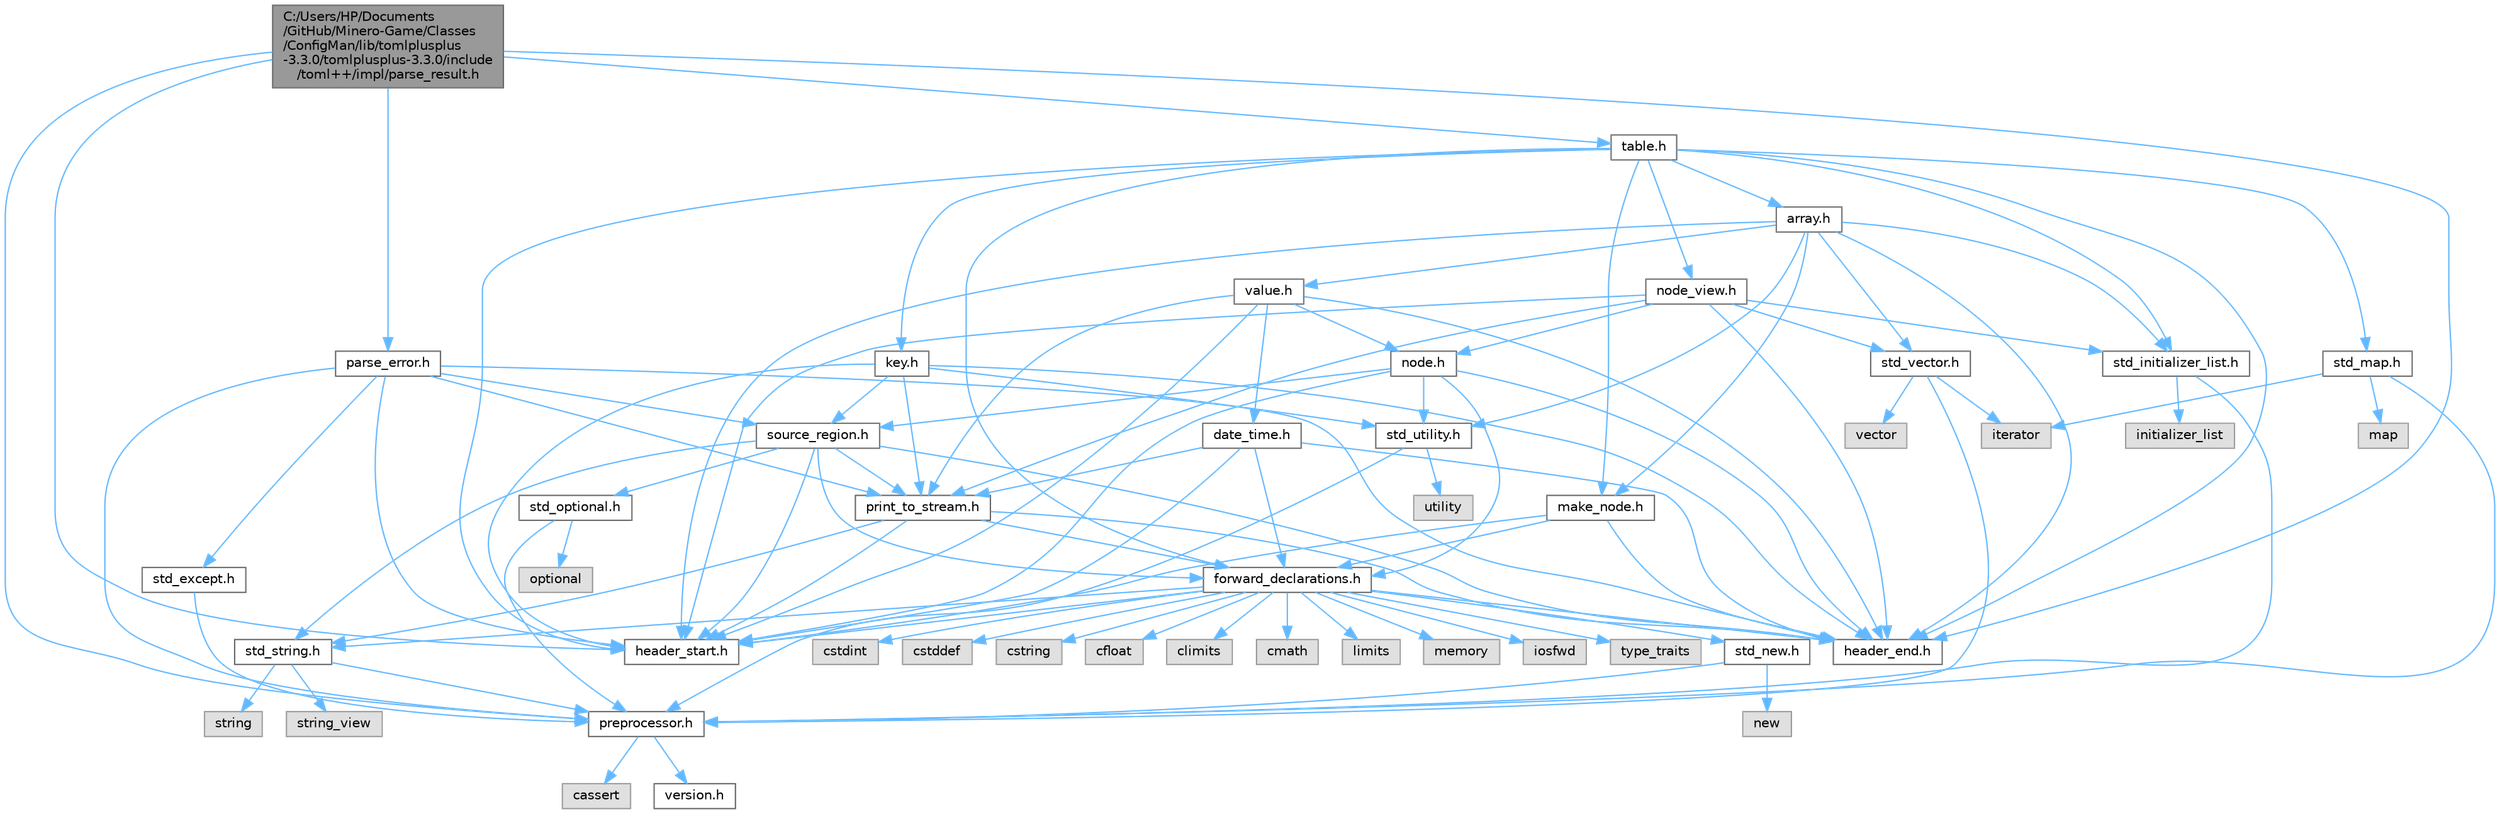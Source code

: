 digraph "C:/Users/HP/Documents/GitHub/Minero-Game/Classes/ConfigMan/lib/tomlplusplus-3.3.0/tomlplusplus-3.3.0/include/toml++/impl/parse_result.h"
{
 // LATEX_PDF_SIZE
  bgcolor="transparent";
  edge [fontname=Helvetica,fontsize=10,labelfontname=Helvetica,labelfontsize=10];
  node [fontname=Helvetica,fontsize=10,shape=box,height=0.2,width=0.4];
  Node1 [id="Node000001",label="C:/Users/HP/Documents\l/GitHub/Minero-Game/Classes\l/ConfigMan/lib/tomlplusplus\l-3.3.0/tomlplusplus-3.3.0/include\l/toml++/impl/parse_result.h",height=0.2,width=0.4,color="gray40", fillcolor="grey60", style="filled", fontcolor="black",tooltip=" "];
  Node1 -> Node2 [id="edge199_Node000001_Node000002",color="steelblue1",style="solid",tooltip=" "];
  Node2 [id="Node000002",label="preprocessor.h",height=0.2,width=0.4,color="grey40", fillcolor="white", style="filled",URL="$preprocessor_8h.html",tooltip=" "];
  Node2 -> Node3 [id="edge200_Node000002_Node000003",color="steelblue1",style="solid",tooltip=" "];
  Node3 [id="Node000003",label="cassert",height=0.2,width=0.4,color="grey60", fillcolor="#E0E0E0", style="filled",tooltip=" "];
  Node2 -> Node4 [id="edge201_Node000002_Node000004",color="steelblue1",style="solid",tooltip=" "];
  Node4 [id="Node000004",label="version.h",height=0.2,width=0.4,color="grey40", fillcolor="white", style="filled",URL="$version_8h.html",tooltip=" "];
  Node1 -> Node5 [id="edge202_Node000001_Node000005",color="steelblue1",style="solid",tooltip=" "];
  Node5 [id="Node000005",label="table.h",height=0.2,width=0.4,color="grey40", fillcolor="white", style="filled",URL="$table_8h.html",tooltip=" "];
  Node5 -> Node6 [id="edge203_Node000005_Node000006",color="steelblue1",style="solid",tooltip=" "];
  Node6 [id="Node000006",label="forward_declarations.h",height=0.2,width=0.4,color="grey40", fillcolor="white", style="filled",URL="$forward__declarations_8h.html",tooltip=" "];
  Node6 -> Node7 [id="edge204_Node000006_Node000007",color="steelblue1",style="solid",tooltip=" "];
  Node7 [id="Node000007",label="std_string.h",height=0.2,width=0.4,color="grey40", fillcolor="white", style="filled",URL="$std__string_8h.html",tooltip=" "];
  Node7 -> Node2 [id="edge205_Node000007_Node000002",color="steelblue1",style="solid",tooltip=" "];
  Node7 -> Node8 [id="edge206_Node000007_Node000008",color="steelblue1",style="solid",tooltip=" "];
  Node8 [id="Node000008",label="string_view",height=0.2,width=0.4,color="grey60", fillcolor="#E0E0E0", style="filled",tooltip=" "];
  Node7 -> Node9 [id="edge207_Node000007_Node000009",color="steelblue1",style="solid",tooltip=" "];
  Node9 [id="Node000009",label="string",height=0.2,width=0.4,color="grey60", fillcolor="#E0E0E0", style="filled",tooltip=" "];
  Node6 -> Node10 [id="edge208_Node000006_Node000010",color="steelblue1",style="solid",tooltip=" "];
  Node10 [id="Node000010",label="std_new.h",height=0.2,width=0.4,color="grey40", fillcolor="white", style="filled",URL="$std__new_8h.html",tooltip=" "];
  Node10 -> Node2 [id="edge209_Node000010_Node000002",color="steelblue1",style="solid",tooltip=" "];
  Node10 -> Node11 [id="edge210_Node000010_Node000011",color="steelblue1",style="solid",tooltip=" "];
  Node11 [id="Node000011",label="new",height=0.2,width=0.4,color="grey60", fillcolor="#E0E0E0", style="filled",tooltip=" "];
  Node6 -> Node12 [id="edge211_Node000006_Node000012",color="steelblue1",style="solid",tooltip=" "];
  Node12 [id="Node000012",label="cstdint",height=0.2,width=0.4,color="grey60", fillcolor="#E0E0E0", style="filled",tooltip=" "];
  Node6 -> Node13 [id="edge212_Node000006_Node000013",color="steelblue1",style="solid",tooltip=" "];
  Node13 [id="Node000013",label="cstddef",height=0.2,width=0.4,color="grey60", fillcolor="#E0E0E0", style="filled",tooltip=" "];
  Node6 -> Node14 [id="edge213_Node000006_Node000014",color="steelblue1",style="solid",tooltip=" "];
  Node14 [id="Node000014",label="cstring",height=0.2,width=0.4,color="grey60", fillcolor="#E0E0E0", style="filled",tooltip=" "];
  Node6 -> Node15 [id="edge214_Node000006_Node000015",color="steelblue1",style="solid",tooltip=" "];
  Node15 [id="Node000015",label="cfloat",height=0.2,width=0.4,color="grey60", fillcolor="#E0E0E0", style="filled",tooltip=" "];
  Node6 -> Node16 [id="edge215_Node000006_Node000016",color="steelblue1",style="solid",tooltip=" "];
  Node16 [id="Node000016",label="climits",height=0.2,width=0.4,color="grey60", fillcolor="#E0E0E0", style="filled",tooltip=" "];
  Node6 -> Node17 [id="edge216_Node000006_Node000017",color="steelblue1",style="solid",tooltip=" "];
  Node17 [id="Node000017",label="cmath",height=0.2,width=0.4,color="grey60", fillcolor="#E0E0E0", style="filled",tooltip=" "];
  Node6 -> Node18 [id="edge217_Node000006_Node000018",color="steelblue1",style="solid",tooltip=" "];
  Node18 [id="Node000018",label="limits",height=0.2,width=0.4,color="grey60", fillcolor="#E0E0E0", style="filled",tooltip=" "];
  Node6 -> Node19 [id="edge218_Node000006_Node000019",color="steelblue1",style="solid",tooltip=" "];
  Node19 [id="Node000019",label="memory",height=0.2,width=0.4,color="grey60", fillcolor="#E0E0E0", style="filled",tooltip=" "];
  Node6 -> Node20 [id="edge219_Node000006_Node000020",color="steelblue1",style="solid",tooltip=" "];
  Node20 [id="Node000020",label="iosfwd",height=0.2,width=0.4,color="grey60", fillcolor="#E0E0E0", style="filled",tooltip=" "];
  Node6 -> Node21 [id="edge220_Node000006_Node000021",color="steelblue1",style="solid",tooltip=" "];
  Node21 [id="Node000021",label="type_traits",height=0.2,width=0.4,color="grey60", fillcolor="#E0E0E0", style="filled",tooltip=" "];
  Node6 -> Node22 [id="edge221_Node000006_Node000022",color="steelblue1",style="solid",tooltip=" "];
  Node22 [id="Node000022",label="header_start.h",height=0.2,width=0.4,color="grey40", fillcolor="white", style="filled",URL="$header__start_8h.html",tooltip=" "];
  Node6 -> Node23 [id="edge222_Node000006_Node000023",color="steelblue1",style="solid",tooltip=" "];
  Node23 [id="Node000023",label="header_end.h",height=0.2,width=0.4,color="grey40", fillcolor="white", style="filled",URL="$header__end_8h.html",tooltip=" "];
  Node5 -> Node24 [id="edge223_Node000005_Node000024",color="steelblue1",style="solid",tooltip=" "];
  Node24 [id="Node000024",label="std_map.h",height=0.2,width=0.4,color="grey40", fillcolor="white", style="filled",URL="$std__map_8h.html",tooltip=" "];
  Node24 -> Node2 [id="edge224_Node000024_Node000002",color="steelblue1",style="solid",tooltip=" "];
  Node24 -> Node25 [id="edge225_Node000024_Node000025",color="steelblue1",style="solid",tooltip=" "];
  Node25 [id="Node000025",label="map",height=0.2,width=0.4,color="grey60", fillcolor="#E0E0E0", style="filled",tooltip=" "];
  Node24 -> Node26 [id="edge226_Node000024_Node000026",color="steelblue1",style="solid",tooltip=" "];
  Node26 [id="Node000026",label="iterator",height=0.2,width=0.4,color="grey60", fillcolor="#E0E0E0", style="filled",tooltip=" "];
  Node5 -> Node27 [id="edge227_Node000005_Node000027",color="steelblue1",style="solid",tooltip=" "];
  Node27 [id="Node000027",label="std_initializer_list.h",height=0.2,width=0.4,color="grey40", fillcolor="white", style="filled",URL="$std__initializer__list_8h.html",tooltip=" "];
  Node27 -> Node2 [id="edge228_Node000027_Node000002",color="steelblue1",style="solid",tooltip=" "];
  Node27 -> Node28 [id="edge229_Node000027_Node000028",color="steelblue1",style="solid",tooltip=" "];
  Node28 [id="Node000028",label="initializer_list",height=0.2,width=0.4,color="grey60", fillcolor="#E0E0E0", style="filled",tooltip=" "];
  Node5 -> Node29 [id="edge230_Node000005_Node000029",color="steelblue1",style="solid",tooltip=" "];
  Node29 [id="Node000029",label="array.h",height=0.2,width=0.4,color="grey40", fillcolor="white", style="filled",URL="$array_8h.html",tooltip=" "];
  Node29 -> Node30 [id="edge231_Node000029_Node000030",color="steelblue1",style="solid",tooltip=" "];
  Node30 [id="Node000030",label="std_utility.h",height=0.2,width=0.4,color="grey40", fillcolor="white", style="filled",URL="$std__utility_8h.html",tooltip=" "];
  Node30 -> Node2 [id="edge232_Node000030_Node000002",color="steelblue1",style="solid",tooltip=" "];
  Node30 -> Node31 [id="edge233_Node000030_Node000031",color="steelblue1",style="solid",tooltip=" "];
  Node31 [id="Node000031",label="utility",height=0.2,width=0.4,color="grey60", fillcolor="#E0E0E0", style="filled",tooltip=" "];
  Node29 -> Node32 [id="edge234_Node000029_Node000032",color="steelblue1",style="solid",tooltip=" "];
  Node32 [id="Node000032",label="std_vector.h",height=0.2,width=0.4,color="grey40", fillcolor="white", style="filled",URL="$std__vector_8h.html",tooltip=" "];
  Node32 -> Node2 [id="edge235_Node000032_Node000002",color="steelblue1",style="solid",tooltip=" "];
  Node32 -> Node33 [id="edge236_Node000032_Node000033",color="steelblue1",style="solid",tooltip=" "];
  Node33 [id="Node000033",label="vector",height=0.2,width=0.4,color="grey60", fillcolor="#E0E0E0", style="filled",tooltip=" "];
  Node32 -> Node26 [id="edge237_Node000032_Node000026",color="steelblue1",style="solid",tooltip=" "];
  Node29 -> Node27 [id="edge238_Node000029_Node000027",color="steelblue1",style="solid",tooltip=" "];
  Node29 -> Node34 [id="edge239_Node000029_Node000034",color="steelblue1",style="solid",tooltip=" "];
  Node34 [id="Node000034",label="value.h",height=0.2,width=0.4,color="grey40", fillcolor="white", style="filled",URL="$value_8h.html",tooltip=" "];
  Node34 -> Node35 [id="edge240_Node000034_Node000035",color="steelblue1",style="solid",tooltip=" "];
  Node35 [id="Node000035",label="date_time.h",height=0.2,width=0.4,color="grey40", fillcolor="white", style="filled",URL="$date__time_8h.html",tooltip=" "];
  Node35 -> Node6 [id="edge241_Node000035_Node000006",color="steelblue1",style="solid",tooltip=" "];
  Node35 -> Node36 [id="edge242_Node000035_Node000036",color="steelblue1",style="solid",tooltip=" "];
  Node36 [id="Node000036",label="print_to_stream.h",height=0.2,width=0.4,color="grey40", fillcolor="white", style="filled",URL="$print__to__stream_8h.html",tooltip=" "];
  Node36 -> Node7 [id="edge243_Node000036_Node000007",color="steelblue1",style="solid",tooltip=" "];
  Node36 -> Node6 [id="edge244_Node000036_Node000006",color="steelblue1",style="solid",tooltip=" "];
  Node36 -> Node22 [id="edge245_Node000036_Node000022",color="steelblue1",style="solid",tooltip=" "];
  Node36 -> Node23 [id="edge246_Node000036_Node000023",color="steelblue1",style="solid",tooltip=" "];
  Node35 -> Node22 [id="edge247_Node000035_Node000022",color="steelblue1",style="solid",tooltip=" "];
  Node35 -> Node23 [id="edge248_Node000035_Node000023",color="steelblue1",style="solid",tooltip=" "];
  Node34 -> Node37 [id="edge249_Node000034_Node000037",color="steelblue1",style="solid",tooltip=" "];
  Node37 [id="Node000037",label="node.h",height=0.2,width=0.4,color="grey40", fillcolor="white", style="filled",URL="$node_8h.html",tooltip=" "];
  Node37 -> Node30 [id="edge250_Node000037_Node000030",color="steelblue1",style="solid",tooltip=" "];
  Node37 -> Node6 [id="edge251_Node000037_Node000006",color="steelblue1",style="solid",tooltip=" "];
  Node37 -> Node38 [id="edge252_Node000037_Node000038",color="steelblue1",style="solid",tooltip=" "];
  Node38 [id="Node000038",label="source_region.h",height=0.2,width=0.4,color="grey40", fillcolor="white", style="filled",URL="$source__region_8h.html",tooltip=" "];
  Node38 -> Node39 [id="edge253_Node000038_Node000039",color="steelblue1",style="solid",tooltip=" "];
  Node39 [id="Node000039",label="std_optional.h",height=0.2,width=0.4,color="grey40", fillcolor="white", style="filled",URL="$std__optional_8h.html",tooltip=" "];
  Node39 -> Node2 [id="edge254_Node000039_Node000002",color="steelblue1",style="solid",tooltip=" "];
  Node39 -> Node40 [id="edge255_Node000039_Node000040",color="steelblue1",style="solid",tooltip=" "];
  Node40 [id="Node000040",label="optional",height=0.2,width=0.4,color="grey60", fillcolor="#E0E0E0", style="filled",tooltip=" "];
  Node38 -> Node7 [id="edge256_Node000038_Node000007",color="steelblue1",style="solid",tooltip=" "];
  Node38 -> Node6 [id="edge257_Node000038_Node000006",color="steelblue1",style="solid",tooltip=" "];
  Node38 -> Node36 [id="edge258_Node000038_Node000036",color="steelblue1",style="solid",tooltip=" "];
  Node38 -> Node22 [id="edge259_Node000038_Node000022",color="steelblue1",style="solid",tooltip=" "];
  Node38 -> Node23 [id="edge260_Node000038_Node000023",color="steelblue1",style="solid",tooltip=" "];
  Node37 -> Node22 [id="edge261_Node000037_Node000022",color="steelblue1",style="solid",tooltip=" "];
  Node37 -> Node23 [id="edge262_Node000037_Node000023",color="steelblue1",style="solid",tooltip=" "];
  Node34 -> Node36 [id="edge263_Node000034_Node000036",color="steelblue1",style="solid",tooltip=" "];
  Node34 -> Node22 [id="edge264_Node000034_Node000022",color="steelblue1",style="solid",tooltip=" "];
  Node34 -> Node23 [id="edge265_Node000034_Node000023",color="steelblue1",style="solid",tooltip=" "];
  Node29 -> Node41 [id="edge266_Node000029_Node000041",color="steelblue1",style="solid",tooltip=" "];
  Node41 [id="Node000041",label="make_node.h",height=0.2,width=0.4,color="grey40", fillcolor="white", style="filled",URL="$make__node_8h.html",tooltip=" "];
  Node41 -> Node6 [id="edge267_Node000041_Node000006",color="steelblue1",style="solid",tooltip=" "];
  Node41 -> Node22 [id="edge268_Node000041_Node000022",color="steelblue1",style="solid",tooltip=" "];
  Node41 -> Node23 [id="edge269_Node000041_Node000023",color="steelblue1",style="solid",tooltip=" "];
  Node29 -> Node22 [id="edge270_Node000029_Node000022",color="steelblue1",style="solid",tooltip=" "];
  Node29 -> Node23 [id="edge271_Node000029_Node000023",color="steelblue1",style="solid",tooltip=" "];
  Node5 -> Node41 [id="edge272_Node000005_Node000041",color="steelblue1",style="solid",tooltip=" "];
  Node5 -> Node42 [id="edge273_Node000005_Node000042",color="steelblue1",style="solid",tooltip=" "];
  Node42 [id="Node000042",label="node_view.h",height=0.2,width=0.4,color="grey40", fillcolor="white", style="filled",URL="$node__view_8h.html",tooltip=" "];
  Node42 -> Node32 [id="edge274_Node000042_Node000032",color="steelblue1",style="solid",tooltip=" "];
  Node42 -> Node27 [id="edge275_Node000042_Node000027",color="steelblue1",style="solid",tooltip=" "];
  Node42 -> Node36 [id="edge276_Node000042_Node000036",color="steelblue1",style="solid",tooltip=" "];
  Node42 -> Node37 [id="edge277_Node000042_Node000037",color="steelblue1",style="solid",tooltip=" "];
  Node42 -> Node22 [id="edge278_Node000042_Node000022",color="steelblue1",style="solid",tooltip=" "];
  Node42 -> Node23 [id="edge279_Node000042_Node000023",color="steelblue1",style="solid",tooltip=" "];
  Node5 -> Node43 [id="edge280_Node000005_Node000043",color="steelblue1",style="solid",tooltip=" "];
  Node43 [id="Node000043",label="key.h",height=0.2,width=0.4,color="grey40", fillcolor="white", style="filled",URL="$key_8h.html",tooltip=" "];
  Node43 -> Node38 [id="edge281_Node000043_Node000038",color="steelblue1",style="solid",tooltip=" "];
  Node43 -> Node30 [id="edge282_Node000043_Node000030",color="steelblue1",style="solid",tooltip=" "];
  Node43 -> Node36 [id="edge283_Node000043_Node000036",color="steelblue1",style="solid",tooltip=" "];
  Node43 -> Node22 [id="edge284_Node000043_Node000022",color="steelblue1",style="solid",tooltip=" "];
  Node43 -> Node23 [id="edge285_Node000043_Node000023",color="steelblue1",style="solid",tooltip=" "];
  Node5 -> Node22 [id="edge286_Node000005_Node000022",color="steelblue1",style="solid",tooltip=" "];
  Node5 -> Node23 [id="edge287_Node000005_Node000023",color="steelblue1",style="solid",tooltip=" "];
  Node1 -> Node44 [id="edge288_Node000001_Node000044",color="steelblue1",style="solid",tooltip=" "];
  Node44 [id="Node000044",label="parse_error.h",height=0.2,width=0.4,color="grey40", fillcolor="white", style="filled",URL="$parse__error_8h.html",tooltip=" "];
  Node44 -> Node2 [id="edge289_Node000044_Node000002",color="steelblue1",style="solid",tooltip=" "];
  Node44 -> Node45 [id="edge290_Node000044_Node000045",color="steelblue1",style="solid",tooltip=" "];
  Node45 [id="Node000045",label="std_except.h",height=0.2,width=0.4,color="grey40", fillcolor="white", style="filled",URL="$std__except_8h.html",tooltip=" "];
  Node45 -> Node2 [id="edge291_Node000045_Node000002",color="steelblue1",style="solid",tooltip=" "];
  Node44 -> Node38 [id="edge292_Node000044_Node000038",color="steelblue1",style="solid",tooltip=" "];
  Node44 -> Node36 [id="edge293_Node000044_Node000036",color="steelblue1",style="solid",tooltip=" "];
  Node44 -> Node22 [id="edge294_Node000044_Node000022",color="steelblue1",style="solid",tooltip=" "];
  Node44 -> Node23 [id="edge295_Node000044_Node000023",color="steelblue1",style="solid",tooltip=" "];
  Node1 -> Node22 [id="edge296_Node000001_Node000022",color="steelblue1",style="solid",tooltip=" "];
  Node1 -> Node23 [id="edge297_Node000001_Node000023",color="steelblue1",style="solid",tooltip=" "];
}
